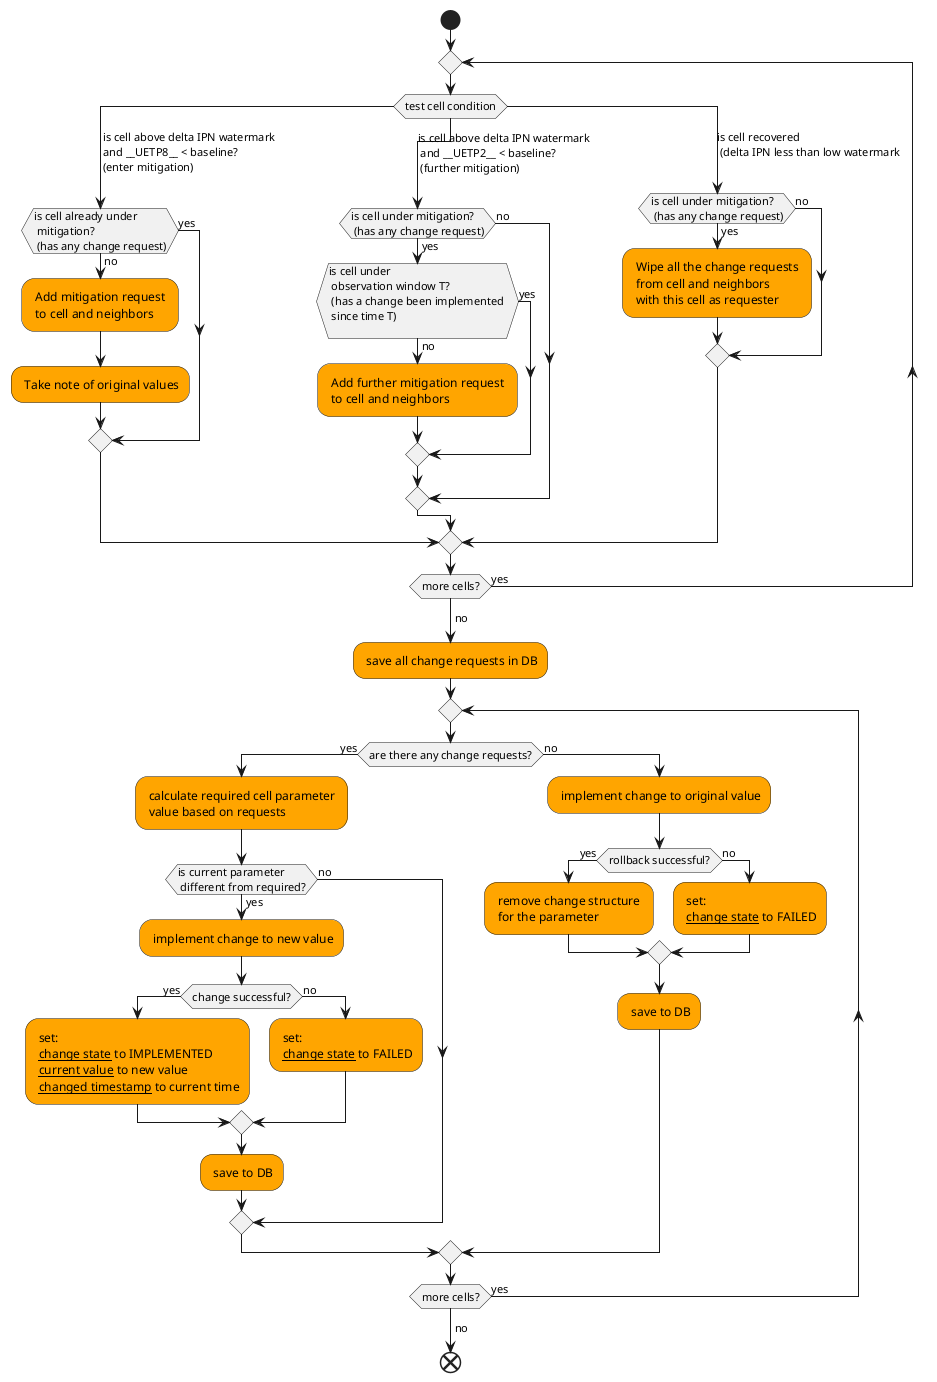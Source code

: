 @startuml

start
repeat
    switch (test cell condition)
    case ( is cell above delta IPN watermark \n and __UETP8__ < baseline? \n (enter mitigation) )
        if (is cell already under \n mitigation? \n (has any change request)) then (yes)
            else (no)
                #Orange : Add mitigation request \n to cell and neighbors;
                #Orange : Take note of original values;
            endif;
    case (is cell above delta IPN watermark \n and __UETP2__ < baseline? \n (further mitigation))
         if (is cell under mitigation? \n (has any change request)) then (yes)
             if (is cell under \n observation window T? \n (has a change been implemented \n since time T)\n  ) then (yes)
             else (no)
                #Orange : Add further mitigation request \n to cell and neighbors;
             endif;
         else (no)
         endif;
    case (is cell recovered \n (delta IPN less than low watermark)
         if (is cell under mitigation? \n (has any change request)) then (yes)
            #Orange: Wipe all the change requests \n from cell and neighbors \n with this cell as requester;
         else (no)
         endif;
    endswitch
repeat while (more cells?) is (yes)
->no;


#Orange: save all change requests in DB;

    repeat
    if (are there any change requests?) then (yes)
        #Orange: calculate required cell parameter \n value based on requests;
        if (is current parameter \n different from required?) then (yes)
            #Orange: implement change to new value;
            if (change successful?) then (yes)
                #Orange : set: \n __change state__ to IMPLEMENTED \n __current value__ to new value \n __changed timestamp__ to current time;
            else (no)
                #Orange : set: \n __change state__ to FAILED;
            endif;
            #Orange : save to DB;
         else (no)
        endif;
    else (no)
        #Orange : implement change to original value;
        if (rollback successful?) then (yes)
            #Orange : remove change structure \n for the parameter;
        else (no)
            #Orange : set: \n __change state__ to FAILED;
        endif;
        #Orange : save to DB;
    endif;


repeat while (more cells?) is (yes)
->no;
end

@enduml